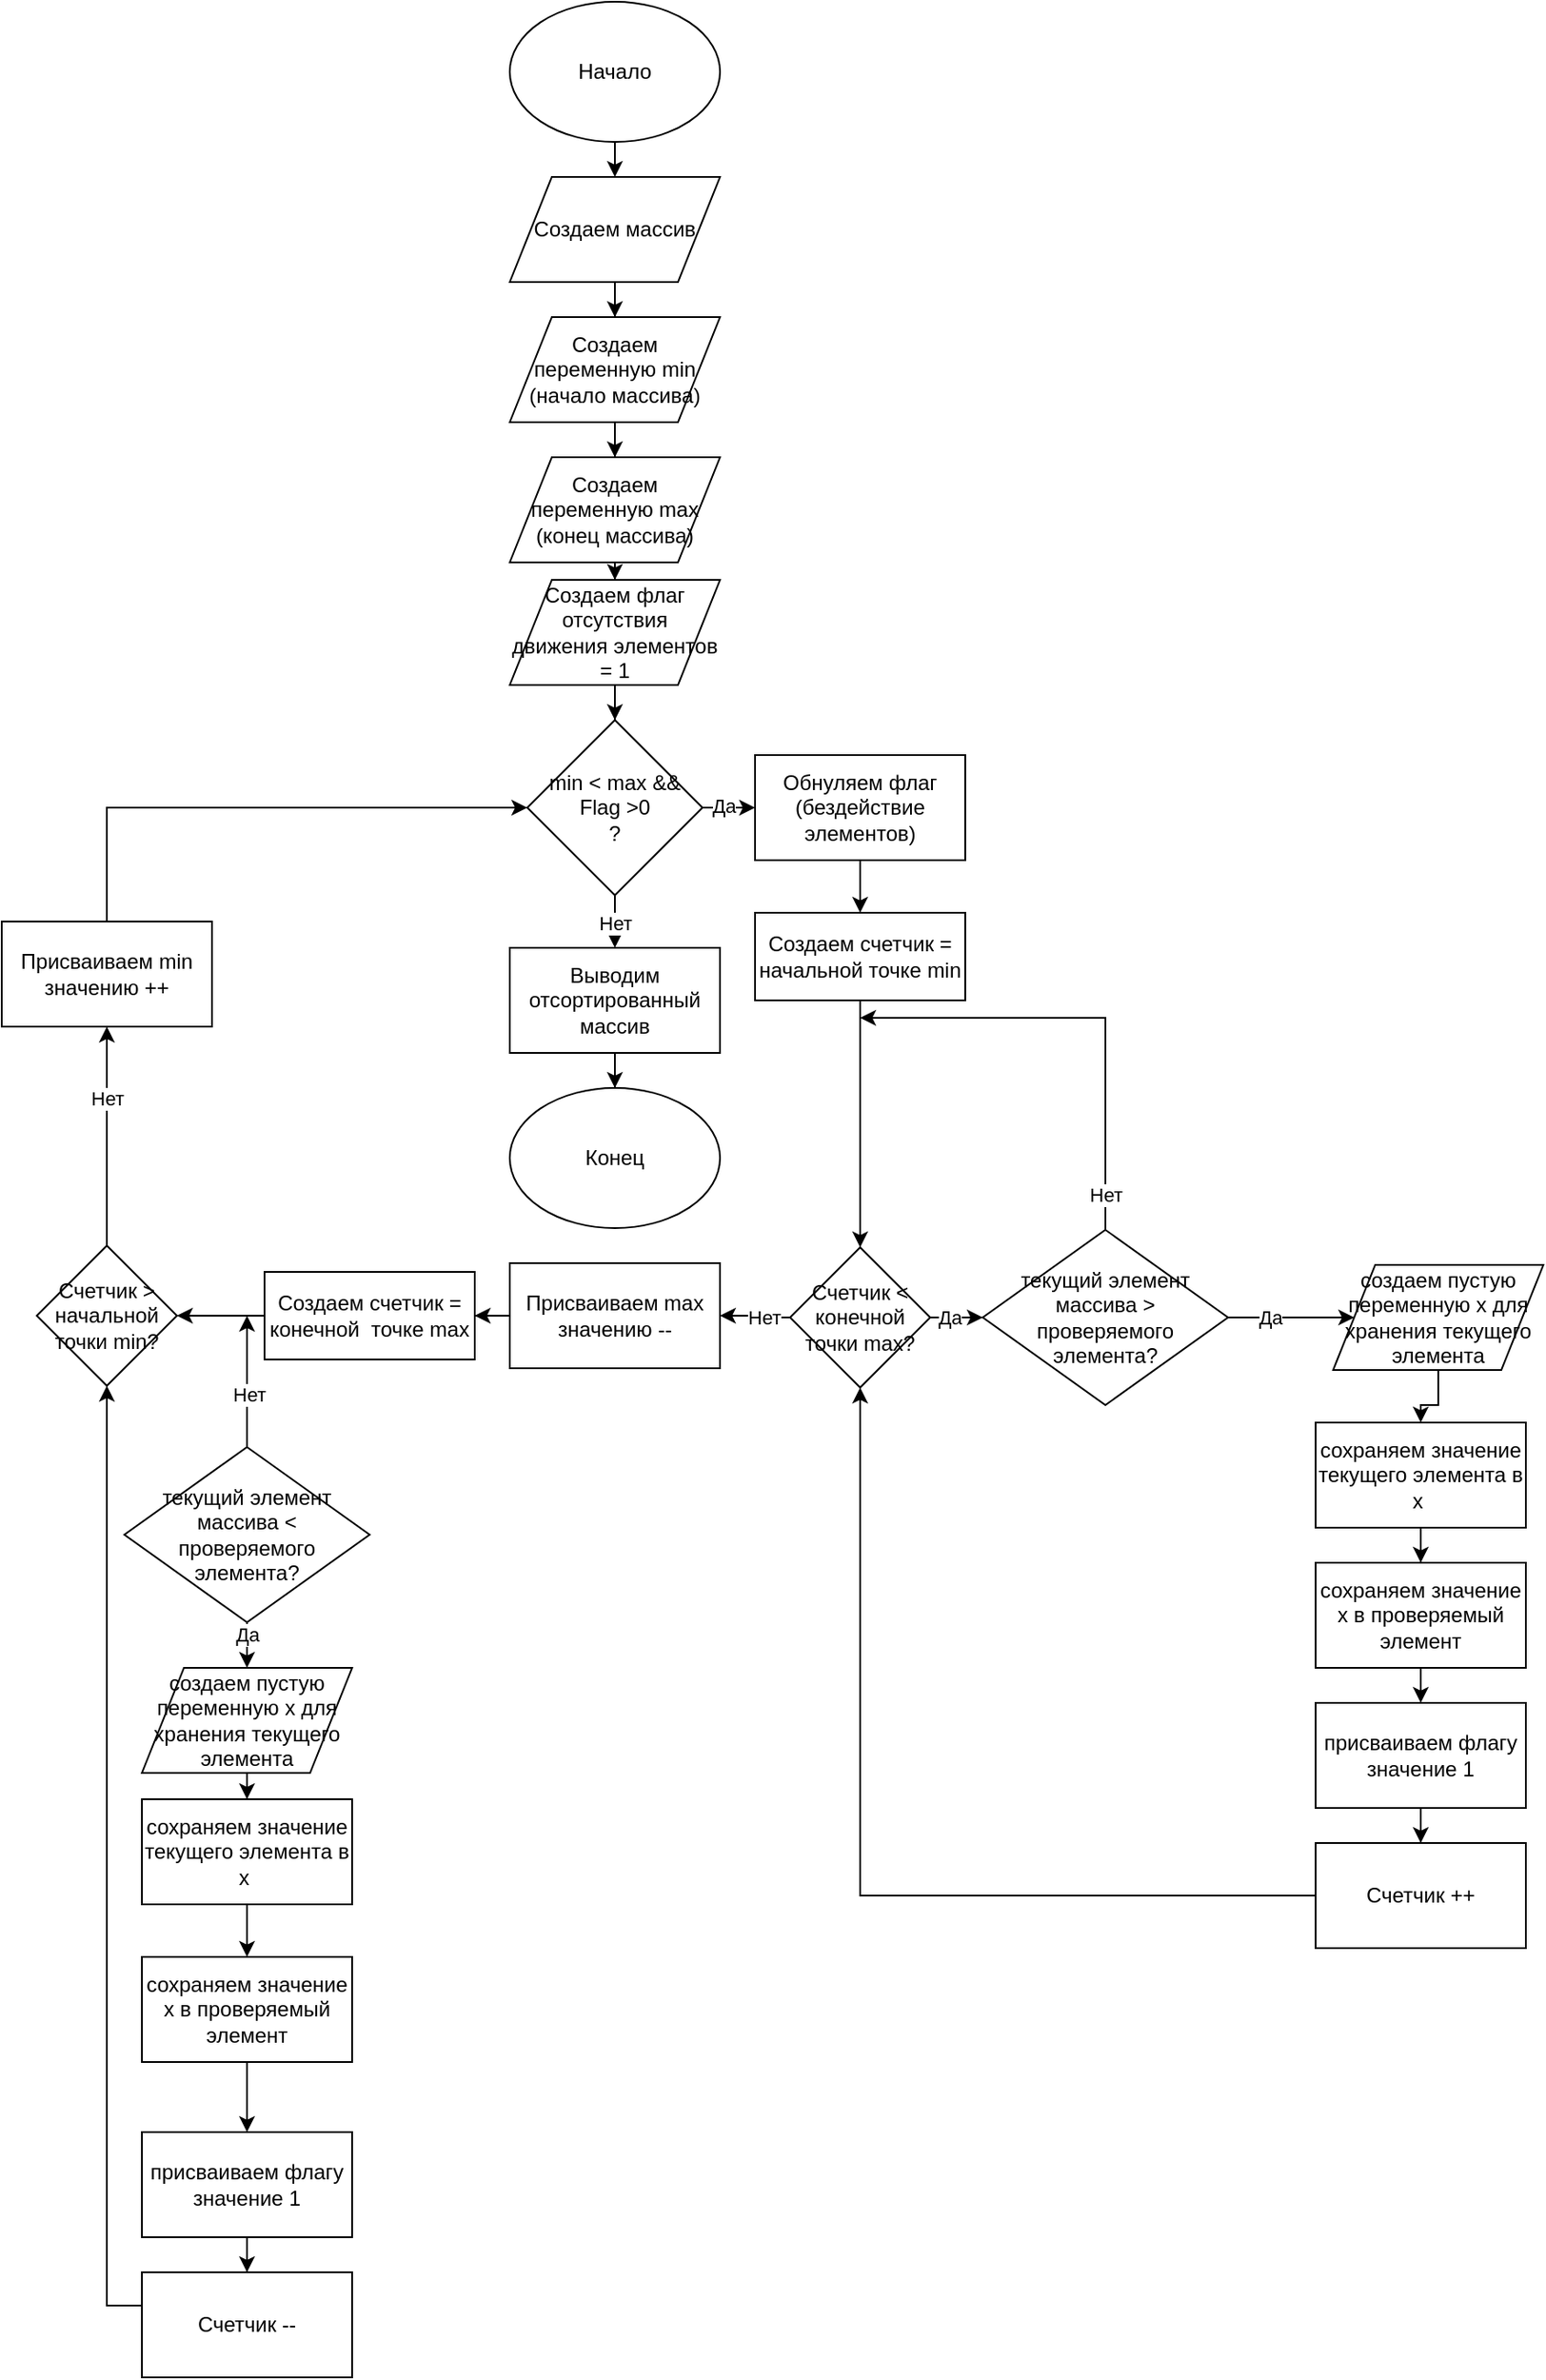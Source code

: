 <mxfile version="13.3.9" type="device"><diagram id="kEl37jNZgjjlQBsy__pV" name="Page-1"><mxGraphModel dx="1673" dy="967" grid="1" gridSize="10" guides="1" tooltips="1" connect="1" arrows="1" fold="1" page="1" pageScale="1" pageWidth="827" pageHeight="1169" math="0" shadow="0"><root><mxCell id="0"/><mxCell id="1" parent="0"/><mxCell id="nd6WeCYM4bu4stxQZ7p7-8" style="edgeStyle=orthogonalEdgeStyle;rounded=0;orthogonalLoop=1;jettySize=auto;html=1;exitX=0.5;exitY=1;exitDx=0;exitDy=0;entryX=0.5;entryY=0;entryDx=0;entryDy=0;" edge="1" parent="1" source="nd6WeCYM4bu4stxQZ7p7-14"><mxGeometry relative="1" as="geometry"><mxPoint x="380" y="130" as="targetPoint"/></mxGeometry></mxCell><mxCell id="nd6WeCYM4bu4stxQZ7p7-1" value="Начало" style="ellipse;whiteSpace=wrap;html=1;" vertex="1" parent="1"><mxGeometry x="320" width="120" height="80" as="geometry"/></mxCell><mxCell id="nd6WeCYM4bu4stxQZ7p7-2" value="Конец" style="ellipse;whiteSpace=wrap;html=1;" vertex="1" parent="1"><mxGeometry x="320" y="620" width="120" height="80" as="geometry"/></mxCell><mxCell id="nd6WeCYM4bu4stxQZ7p7-9" style="edgeStyle=orthogonalEdgeStyle;rounded=0;orthogonalLoop=1;jettySize=auto;html=1;exitX=0.5;exitY=1;exitDx=0;exitDy=0;entryX=0.5;entryY=0;entryDx=0;entryDy=0;" edge="1" parent="1"><mxGeometry relative="1" as="geometry"><mxPoint x="380" y="190" as="sourcePoint"/><mxPoint x="380" y="210" as="targetPoint"/></mxGeometry></mxCell><mxCell id="nd6WeCYM4bu4stxQZ7p7-10" style="edgeStyle=orthogonalEdgeStyle;rounded=0;orthogonalLoop=1;jettySize=auto;html=1;exitX=0.5;exitY=1;exitDx=0;exitDy=0;entryX=0.5;entryY=0;entryDx=0;entryDy=0;" edge="1" parent="1"><mxGeometry relative="1" as="geometry"><mxPoint x="380" y="270" as="sourcePoint"/><mxPoint x="380" y="290" as="targetPoint"/></mxGeometry></mxCell><mxCell id="nd6WeCYM4bu4stxQZ7p7-40" style="edgeStyle=orthogonalEdgeStyle;rounded=0;orthogonalLoop=1;jettySize=auto;html=1;exitX=1;exitY=0.5;exitDx=0;exitDy=0;entryX=0;entryY=0.5;entryDx=0;entryDy=0;" edge="1" parent="1" source="nd6WeCYM4bu4stxQZ7p7-6" target="nd6WeCYM4bu4stxQZ7p7-19"><mxGeometry relative="1" as="geometry"/></mxCell><mxCell id="nd6WeCYM4bu4stxQZ7p7-41" value="Да" style="edgeLabel;html=1;align=center;verticalAlign=middle;resizable=0;points=[];" vertex="1" connectable="0" parent="nd6WeCYM4bu4stxQZ7p7-40"><mxGeometry x="-0.23" y="1" relative="1" as="geometry"><mxPoint as="offset"/></mxGeometry></mxCell><mxCell id="nd6WeCYM4bu4stxQZ7p7-101" style="edgeStyle=orthogonalEdgeStyle;rounded=0;orthogonalLoop=1;jettySize=auto;html=1;" edge="1" parent="1" source="nd6WeCYM4bu4stxQZ7p7-6"><mxGeometry relative="1" as="geometry"><mxPoint x="380" y="540" as="targetPoint"/></mxGeometry></mxCell><mxCell id="nd6WeCYM4bu4stxQZ7p7-104" value="Нет" style="edgeLabel;html=1;align=center;verticalAlign=middle;resizable=0;points=[];" vertex="1" connectable="0" parent="nd6WeCYM4bu4stxQZ7p7-101"><mxGeometry x="0.2" y="3" relative="1" as="geometry"><mxPoint x="-3" y="-3" as="offset"/></mxGeometry></mxCell><mxCell id="nd6WeCYM4bu4stxQZ7p7-6" value="min &amp;lt; max &amp;amp;&amp;amp; Flag &amp;gt;0&lt;br&gt;?" style="rhombus;whiteSpace=wrap;html=1;" vertex="1" parent="1"><mxGeometry x="330" y="410" width="100" height="100" as="geometry"/></mxCell><mxCell id="nd6WeCYM4bu4stxQZ7p7-63" style="edgeStyle=orthogonalEdgeStyle;rounded=0;orthogonalLoop=1;jettySize=auto;html=1;entryX=0.5;entryY=0;entryDx=0;entryDy=0;" edge="1" parent="1" source="nd6WeCYM4bu4stxQZ7p7-15" target="nd6WeCYM4bu4stxQZ7p7-16"><mxGeometry relative="1" as="geometry"/></mxCell><mxCell id="nd6WeCYM4bu4stxQZ7p7-15" value="&lt;span&gt;Создаем переменную min&lt;/span&gt;&lt;br&gt;&lt;span&gt;(начало массива)&lt;/span&gt;" style="shape=parallelogram;perimeter=parallelogramPerimeter;whiteSpace=wrap;html=1;" vertex="1" parent="1"><mxGeometry x="320" y="180" width="120" height="60" as="geometry"/></mxCell><mxCell id="nd6WeCYM4bu4stxQZ7p7-64" style="edgeStyle=orthogonalEdgeStyle;rounded=0;orthogonalLoop=1;jettySize=auto;html=1;entryX=0.5;entryY=0;entryDx=0;entryDy=0;" edge="1" parent="1" source="nd6WeCYM4bu4stxQZ7p7-16" target="nd6WeCYM4bu4stxQZ7p7-17"><mxGeometry relative="1" as="geometry"/></mxCell><mxCell id="nd6WeCYM4bu4stxQZ7p7-16" value="&lt;span&gt;Создаем переменную max (конец массива)&lt;/span&gt;" style="shape=parallelogram;perimeter=parallelogramPerimeter;whiteSpace=wrap;html=1;" vertex="1" parent="1"><mxGeometry x="320" y="260" width="120" height="60" as="geometry"/></mxCell><mxCell id="nd6WeCYM4bu4stxQZ7p7-65" style="edgeStyle=orthogonalEdgeStyle;rounded=0;orthogonalLoop=1;jettySize=auto;html=1;entryX=0.5;entryY=0;entryDx=0;entryDy=0;" edge="1" parent="1" source="nd6WeCYM4bu4stxQZ7p7-17" target="nd6WeCYM4bu4stxQZ7p7-6"><mxGeometry relative="1" as="geometry"/></mxCell><mxCell id="nd6WeCYM4bu4stxQZ7p7-17" value="&lt;span&gt;Создаем флаг отсутствия движения элементов = 1&lt;/span&gt;" style="shape=parallelogram;perimeter=parallelogramPerimeter;whiteSpace=wrap;html=1;" vertex="1" parent="1"><mxGeometry x="320" y="330" width="120" height="60" as="geometry"/></mxCell><mxCell id="nd6WeCYM4bu4stxQZ7p7-61" style="edgeStyle=orthogonalEdgeStyle;rounded=0;orthogonalLoop=1;jettySize=auto;html=1;entryX=0.5;entryY=0;entryDx=0;entryDy=0;" edge="1" parent="1" source="nd6WeCYM4bu4stxQZ7p7-19" target="nd6WeCYM4bu4stxQZ7p7-33"><mxGeometry relative="1" as="geometry"/></mxCell><mxCell id="nd6WeCYM4bu4stxQZ7p7-19" value="Обнуляем флаг (бездействие элементов)" style="rounded=0;whiteSpace=wrap;html=1;" vertex="1" parent="1"><mxGeometry x="460" y="430" width="120" height="60" as="geometry"/></mxCell><mxCell id="nd6WeCYM4bu4stxQZ7p7-42" style="edgeStyle=orthogonalEdgeStyle;rounded=0;orthogonalLoop=1;jettySize=auto;html=1;exitX=1;exitY=0.5;exitDx=0;exitDy=0;entryX=0;entryY=0.5;entryDx=0;entryDy=0;" edge="1" parent="1" source="nd6WeCYM4bu4stxQZ7p7-21" target="nd6WeCYM4bu4stxQZ7p7-26"><mxGeometry relative="1" as="geometry"/></mxCell><mxCell id="nd6WeCYM4bu4stxQZ7p7-44" value="Да" style="edgeLabel;html=1;align=center;verticalAlign=middle;resizable=0;points=[];" vertex="1" connectable="0" parent="nd6WeCYM4bu4stxQZ7p7-42"><mxGeometry x="-0.312" relative="1" as="geometry"><mxPoint as="offset"/></mxGeometry></mxCell><mxCell id="nd6WeCYM4bu4stxQZ7p7-106" style="edgeStyle=orthogonalEdgeStyle;rounded=0;orthogonalLoop=1;jettySize=auto;html=1;entryX=1;entryY=0.5;entryDx=0;entryDy=0;" edge="1" parent="1" source="nd6WeCYM4bu4stxQZ7p7-21" target="nd6WeCYM4bu4stxQZ7p7-59"><mxGeometry relative="1" as="geometry"/></mxCell><mxCell id="nd6WeCYM4bu4stxQZ7p7-107" value="Нет" style="edgeLabel;html=1;align=center;verticalAlign=middle;resizable=0;points=[];" vertex="1" connectable="0" parent="nd6WeCYM4bu4stxQZ7p7-106"><mxGeometry x="-0.279" relative="1" as="geometry"><mxPoint as="offset"/></mxGeometry></mxCell><mxCell id="nd6WeCYM4bu4stxQZ7p7-21" value="Счетчик &amp;lt; конечной точки max?" style="rhombus;whiteSpace=wrap;html=1;" vertex="1" parent="1"><mxGeometry x="480" y="711" width="80" height="80" as="geometry"/></mxCell><mxCell id="nd6WeCYM4bu4stxQZ7p7-45" style="edgeStyle=orthogonalEdgeStyle;rounded=0;orthogonalLoop=1;jettySize=auto;html=1;entryX=0;entryY=0.5;entryDx=0;entryDy=0;exitX=1;exitY=0.5;exitDx=0;exitDy=0;" edge="1" parent="1" source="nd6WeCYM4bu4stxQZ7p7-26" target="nd6WeCYM4bu4stxQZ7p7-35"><mxGeometry relative="1" as="geometry"><Array as="points"><mxPoint x="790" y="751"/><mxPoint x="790" y="751"/></Array></mxGeometry></mxCell><mxCell id="nd6WeCYM4bu4stxQZ7p7-47" value="Да" style="edgeLabel;html=1;align=center;verticalAlign=middle;resizable=0;points=[];" vertex="1" connectable="0" parent="nd6WeCYM4bu4stxQZ7p7-45"><mxGeometry x="-0.327" relative="1" as="geometry"><mxPoint as="offset"/></mxGeometry></mxCell><mxCell id="nd6WeCYM4bu4stxQZ7p7-55" style="edgeStyle=orthogonalEdgeStyle;rounded=0;orthogonalLoop=1;jettySize=auto;html=1;" edge="1" parent="1" source="nd6WeCYM4bu4stxQZ7p7-26"><mxGeometry relative="1" as="geometry"><mxPoint x="520" y="580" as="targetPoint"/><Array as="points"><mxPoint x="660" y="580"/></Array></mxGeometry></mxCell><mxCell id="nd6WeCYM4bu4stxQZ7p7-56" value="Нет" style="edgeLabel;html=1;align=center;verticalAlign=middle;resizable=0;points=[];" vertex="1" connectable="0" parent="nd6WeCYM4bu4stxQZ7p7-55"><mxGeometry x="-0.842" relative="1" as="geometry"><mxPoint as="offset"/></mxGeometry></mxCell><mxCell id="nd6WeCYM4bu4stxQZ7p7-26" value="текущий элемент массива &amp;gt; проверяемого элемента?" style="rhombus;whiteSpace=wrap;html=1;" vertex="1" parent="1"><mxGeometry x="590" y="701" width="140" height="100" as="geometry"/></mxCell><mxCell id="nd6WeCYM4bu4stxQZ7p7-54" style="edgeStyle=orthogonalEdgeStyle;rounded=0;orthogonalLoop=1;jettySize=auto;html=1;entryX=0.5;entryY=0;entryDx=0;entryDy=0;" edge="1" parent="1" source="nd6WeCYM4bu4stxQZ7p7-33" target="nd6WeCYM4bu4stxQZ7p7-21"><mxGeometry relative="1" as="geometry"/></mxCell><mxCell id="nd6WeCYM4bu4stxQZ7p7-33" value="&lt;span&gt;Создаем счетчик = начальной точке min&lt;/span&gt;" style="rounded=0;whiteSpace=wrap;html=1;" vertex="1" parent="1"><mxGeometry x="460" y="520" width="120" height="50" as="geometry"/></mxCell><mxCell id="nd6WeCYM4bu4stxQZ7p7-51" style="edgeStyle=orthogonalEdgeStyle;rounded=0;orthogonalLoop=1;jettySize=auto;html=1;entryX=0.5;entryY=0;entryDx=0;entryDy=0;" edge="1" parent="1" source="nd6WeCYM4bu4stxQZ7p7-34" target="nd6WeCYM4bu4stxQZ7p7-50"><mxGeometry relative="1" as="geometry"/></mxCell><mxCell id="nd6WeCYM4bu4stxQZ7p7-34" value="сохраняем значение текущего элемента в x&amp;nbsp;" style="rounded=0;whiteSpace=wrap;html=1;" vertex="1" parent="1"><mxGeometry x="780" y="811" width="120" height="60" as="geometry"/></mxCell><mxCell id="nd6WeCYM4bu4stxQZ7p7-57" style="edgeStyle=orthogonalEdgeStyle;rounded=0;orthogonalLoop=1;jettySize=auto;html=1;entryX=0.5;entryY=0;entryDx=0;entryDy=0;" edge="1" parent="1" source="nd6WeCYM4bu4stxQZ7p7-35" target="nd6WeCYM4bu4stxQZ7p7-34"><mxGeometry relative="1" as="geometry"/></mxCell><mxCell id="nd6WeCYM4bu4stxQZ7p7-35" value="&lt;span&gt;создаем пустую переменную x для хранения текущего элемента&lt;/span&gt;" style="shape=parallelogram;perimeter=parallelogramPerimeter;whiteSpace=wrap;html=1;" vertex="1" parent="1"><mxGeometry x="790" y="721" width="120" height="60" as="geometry"/></mxCell><mxCell id="nd6WeCYM4bu4stxQZ7p7-78" style="edgeStyle=orthogonalEdgeStyle;rounded=0;orthogonalLoop=1;jettySize=auto;html=1;entryX=0.5;entryY=0;entryDx=0;entryDy=0;" edge="1" parent="1" source="nd6WeCYM4bu4stxQZ7p7-37" target="nd6WeCYM4bu4stxQZ7p7-71"><mxGeometry relative="1" as="geometry"/></mxCell><mxCell id="nd6WeCYM4bu4stxQZ7p7-37" value="присваиваем флагу значение 1" style="rounded=0;whiteSpace=wrap;html=1;" vertex="1" parent="1"><mxGeometry x="780" y="971" width="120" height="60" as="geometry"/></mxCell><mxCell id="nd6WeCYM4bu4stxQZ7p7-62" style="edgeStyle=orthogonalEdgeStyle;rounded=0;orthogonalLoop=1;jettySize=auto;html=1;entryX=0.5;entryY=0;entryDx=0;entryDy=0;" edge="1" parent="1" source="nd6WeCYM4bu4stxQZ7p7-14" target="nd6WeCYM4bu4stxQZ7p7-15"><mxGeometry relative="1" as="geometry"/></mxCell><mxCell id="nd6WeCYM4bu4stxQZ7p7-14" value="&lt;span&gt;Создаем массив&lt;/span&gt;" style="shape=parallelogram;perimeter=parallelogramPerimeter;whiteSpace=wrap;html=1;" vertex="1" parent="1"><mxGeometry x="320" y="100" width="120" height="60" as="geometry"/></mxCell><mxCell id="nd6WeCYM4bu4stxQZ7p7-38" style="edgeStyle=orthogonalEdgeStyle;rounded=0;orthogonalLoop=1;jettySize=auto;html=1;exitX=0.5;exitY=1;exitDx=0;exitDy=0;entryX=0.5;entryY=0;entryDx=0;entryDy=0;" edge="1" parent="1" source="nd6WeCYM4bu4stxQZ7p7-1" target="nd6WeCYM4bu4stxQZ7p7-14"><mxGeometry relative="1" as="geometry"><mxPoint x="380" y="80" as="sourcePoint"/><mxPoint x="380" y="130" as="targetPoint"/></mxGeometry></mxCell><mxCell id="nd6WeCYM4bu4stxQZ7p7-52" style="edgeStyle=orthogonalEdgeStyle;rounded=0;orthogonalLoop=1;jettySize=auto;html=1;exitX=0.5;exitY=1;exitDx=0;exitDy=0;entryX=0.5;entryY=0;entryDx=0;entryDy=0;" edge="1" parent="1" source="nd6WeCYM4bu4stxQZ7p7-50" target="nd6WeCYM4bu4stxQZ7p7-37"><mxGeometry relative="1" as="geometry"><Array as="points"/></mxGeometry></mxCell><mxCell id="nd6WeCYM4bu4stxQZ7p7-50" value="сохраняем значение x в проверяемый элемент" style="rounded=0;whiteSpace=wrap;html=1;" vertex="1" parent="1"><mxGeometry x="780" y="891" width="120" height="60" as="geometry"/></mxCell><mxCell id="nd6WeCYM4bu4stxQZ7p7-69" style="edgeStyle=orthogonalEdgeStyle;rounded=0;orthogonalLoop=1;jettySize=auto;html=1;" edge="1" parent="1" source="nd6WeCYM4bu4stxQZ7p7-59" target="nd6WeCYM4bu4stxQZ7p7-68"><mxGeometry relative="1" as="geometry"/></mxCell><mxCell id="nd6WeCYM4bu4stxQZ7p7-59" value="Присваиваем max значению --" style="rounded=0;whiteSpace=wrap;html=1;" vertex="1" parent="1"><mxGeometry x="320" y="720" width="120" height="60" as="geometry"/></mxCell><mxCell id="nd6WeCYM4bu4stxQZ7p7-98" style="edgeStyle=orthogonalEdgeStyle;rounded=0;orthogonalLoop=1;jettySize=auto;html=1;entryX=0.5;entryY=1;entryDx=0;entryDy=0;" edge="1" parent="1" source="nd6WeCYM4bu4stxQZ7p7-67" target="nd6WeCYM4bu4stxQZ7p7-97"><mxGeometry relative="1" as="geometry"/></mxCell><mxCell id="nd6WeCYM4bu4stxQZ7p7-99" value="Нет" style="edgeLabel;html=1;align=center;verticalAlign=middle;resizable=0;points=[];" vertex="1" connectable="0" parent="nd6WeCYM4bu4stxQZ7p7-98"><mxGeometry x="0.356" relative="1" as="geometry"><mxPoint as="offset"/></mxGeometry></mxCell><mxCell id="nd6WeCYM4bu4stxQZ7p7-67" value="Счетчик &amp;gt; начальной точки min?" style="rhombus;whiteSpace=wrap;html=1;" vertex="1" parent="1"><mxGeometry x="50" y="710" width="80" height="80" as="geometry"/></mxCell><mxCell id="nd6WeCYM4bu4stxQZ7p7-70" style="edgeStyle=orthogonalEdgeStyle;rounded=0;orthogonalLoop=1;jettySize=auto;html=1;" edge="1" parent="1" source="nd6WeCYM4bu4stxQZ7p7-68" target="nd6WeCYM4bu4stxQZ7p7-67"><mxGeometry relative="1" as="geometry"/></mxCell><mxCell id="nd6WeCYM4bu4stxQZ7p7-68" value="&lt;span&gt;Создаем счетчик = конечной&amp;nbsp; точке max&lt;/span&gt;" style="rounded=0;whiteSpace=wrap;html=1;" vertex="1" parent="1"><mxGeometry x="180" y="725" width="120" height="50" as="geometry"/></mxCell><mxCell id="nd6WeCYM4bu4stxQZ7p7-72" style="edgeStyle=orthogonalEdgeStyle;rounded=0;orthogonalLoop=1;jettySize=auto;html=1;entryX=0.5;entryY=1;entryDx=0;entryDy=0;" edge="1" parent="1" source="nd6WeCYM4bu4stxQZ7p7-71" target="nd6WeCYM4bu4stxQZ7p7-21"><mxGeometry relative="1" as="geometry"><mxPoint x="520" y="761" as="targetPoint"/></mxGeometry></mxCell><mxCell id="nd6WeCYM4bu4stxQZ7p7-71" value="Счетчик ++" style="rounded=0;whiteSpace=wrap;html=1;" vertex="1" parent="1"><mxGeometry x="780" y="1051" width="120" height="60" as="geometry"/></mxCell><mxCell id="nd6WeCYM4bu4stxQZ7p7-109" style="edgeStyle=orthogonalEdgeStyle;rounded=0;orthogonalLoop=1;jettySize=auto;html=1;" edge="1" parent="1" source="nd6WeCYM4bu4stxQZ7p7-73"><mxGeometry relative="1" as="geometry"><mxPoint x="170" y="750" as="targetPoint"/></mxGeometry></mxCell><mxCell id="nd6WeCYM4bu4stxQZ7p7-112" value="Нет" style="edgeLabel;html=1;align=center;verticalAlign=middle;resizable=0;points=[];" vertex="1" connectable="0" parent="nd6WeCYM4bu4stxQZ7p7-109"><mxGeometry x="-0.191" y="-1" relative="1" as="geometry"><mxPoint as="offset"/></mxGeometry></mxCell><mxCell id="nd6WeCYM4bu4stxQZ7p7-114" style="edgeStyle=orthogonalEdgeStyle;rounded=0;orthogonalLoop=1;jettySize=auto;html=1;entryX=0.5;entryY=0;entryDx=0;entryDy=0;" edge="1" parent="1" source="nd6WeCYM4bu4stxQZ7p7-73" target="nd6WeCYM4bu4stxQZ7p7-74"><mxGeometry relative="1" as="geometry"/></mxCell><mxCell id="nd6WeCYM4bu4stxQZ7p7-115" value="Да" style="edgeLabel;html=1;align=center;verticalAlign=middle;resizable=0;points=[];" vertex="1" connectable="0" parent="nd6WeCYM4bu4stxQZ7p7-114"><mxGeometry x="-0.741" relative="1" as="geometry"><mxPoint as="offset"/></mxGeometry></mxCell><mxCell id="nd6WeCYM4bu4stxQZ7p7-73" value="текущий элемент массива &amp;lt; проверяемого элемента?" style="rhombus;whiteSpace=wrap;html=1;" vertex="1" parent="1"><mxGeometry x="100" y="825" width="140" height="100" as="geometry"/></mxCell><mxCell id="nd6WeCYM4bu4stxQZ7p7-90" style="edgeStyle=orthogonalEdgeStyle;rounded=0;orthogonalLoop=1;jettySize=auto;html=1;entryX=0.5;entryY=0;entryDx=0;entryDy=0;" edge="1" parent="1" source="nd6WeCYM4bu4stxQZ7p7-74" target="nd6WeCYM4bu4stxQZ7p7-75"><mxGeometry relative="1" as="geometry"/></mxCell><mxCell id="nd6WeCYM4bu4stxQZ7p7-74" value="&lt;span&gt;создаем пустую переменную x для хранения текущего элемента&lt;/span&gt;" style="shape=parallelogram;perimeter=parallelogramPerimeter;whiteSpace=wrap;html=1;" vertex="1" parent="1"><mxGeometry x="110" y="951" width="120" height="60" as="geometry"/></mxCell><mxCell id="nd6WeCYM4bu4stxQZ7p7-91" style="edgeStyle=orthogonalEdgeStyle;rounded=0;orthogonalLoop=1;jettySize=auto;html=1;" edge="1" parent="1" source="nd6WeCYM4bu4stxQZ7p7-75" target="nd6WeCYM4bu4stxQZ7p7-76"><mxGeometry relative="1" as="geometry"/></mxCell><mxCell id="nd6WeCYM4bu4stxQZ7p7-75" value="сохраняем значение текущего элемента в x&amp;nbsp;" style="rounded=0;whiteSpace=wrap;html=1;" vertex="1" parent="1"><mxGeometry x="110" y="1026" width="120" height="60" as="geometry"/></mxCell><mxCell id="nd6WeCYM4bu4stxQZ7p7-93" style="edgeStyle=orthogonalEdgeStyle;rounded=0;orthogonalLoop=1;jettySize=auto;html=1;entryX=0.5;entryY=0;entryDx=0;entryDy=0;" edge="1" parent="1" source="nd6WeCYM4bu4stxQZ7p7-76" target="nd6WeCYM4bu4stxQZ7p7-77"><mxGeometry relative="1" as="geometry"/></mxCell><mxCell id="nd6WeCYM4bu4stxQZ7p7-76" value="сохраняем значение x в проверяемый элемент" style="rounded=0;whiteSpace=wrap;html=1;" vertex="1" parent="1"><mxGeometry x="110" y="1116" width="120" height="60" as="geometry"/></mxCell><mxCell id="nd6WeCYM4bu4stxQZ7p7-94" style="edgeStyle=orthogonalEdgeStyle;rounded=0;orthogonalLoop=1;jettySize=auto;html=1;entryX=0.5;entryY=0;entryDx=0;entryDy=0;" edge="1" parent="1" source="nd6WeCYM4bu4stxQZ7p7-77" target="nd6WeCYM4bu4stxQZ7p7-79"><mxGeometry relative="1" as="geometry"/></mxCell><mxCell id="nd6WeCYM4bu4stxQZ7p7-77" value="присваиваем флагу значение 1" style="rounded=0;whiteSpace=wrap;html=1;" vertex="1" parent="1"><mxGeometry x="110" y="1216" width="120" height="60" as="geometry"/></mxCell><mxCell id="nd6WeCYM4bu4stxQZ7p7-113" style="edgeStyle=orthogonalEdgeStyle;rounded=0;orthogonalLoop=1;jettySize=auto;html=1;entryX=0.5;entryY=1;entryDx=0;entryDy=0;" edge="1" parent="1" source="nd6WeCYM4bu4stxQZ7p7-79" target="nd6WeCYM4bu4stxQZ7p7-67"><mxGeometry relative="1" as="geometry"><Array as="points"><mxPoint x="90" y="1315"/></Array></mxGeometry></mxCell><mxCell id="nd6WeCYM4bu4stxQZ7p7-79" value="Счетчик --" style="rounded=0;whiteSpace=wrap;html=1;" vertex="1" parent="1"><mxGeometry x="110" y="1296" width="120" height="60" as="geometry"/></mxCell><mxCell id="nd6WeCYM4bu4stxQZ7p7-100" style="edgeStyle=orthogonalEdgeStyle;rounded=0;orthogonalLoop=1;jettySize=auto;html=1;entryX=0;entryY=0.5;entryDx=0;entryDy=0;exitX=0.5;exitY=0;exitDx=0;exitDy=0;" edge="1" parent="1" source="nd6WeCYM4bu4stxQZ7p7-97" target="nd6WeCYM4bu4stxQZ7p7-6"><mxGeometry relative="1" as="geometry"/></mxCell><mxCell id="nd6WeCYM4bu4stxQZ7p7-97" value="Присваиваем min значению ++" style="rounded=0;whiteSpace=wrap;html=1;" vertex="1" parent="1"><mxGeometry x="30" y="525" width="120" height="60" as="geometry"/></mxCell><mxCell id="nd6WeCYM4bu4stxQZ7p7-108" style="edgeStyle=orthogonalEdgeStyle;rounded=0;orthogonalLoop=1;jettySize=auto;html=1;entryX=0.5;entryY=0;entryDx=0;entryDy=0;" edge="1" parent="1" source="nd6WeCYM4bu4stxQZ7p7-102" target="nd6WeCYM4bu4stxQZ7p7-2"><mxGeometry relative="1" as="geometry"/></mxCell><mxCell id="nd6WeCYM4bu4stxQZ7p7-102" value="Выводим отсортированный массив" style="rounded=0;whiteSpace=wrap;html=1;" vertex="1" parent="1"><mxGeometry x="320" y="540" width="120" height="60" as="geometry"/></mxCell></root></mxGraphModel></diagram></mxfile>